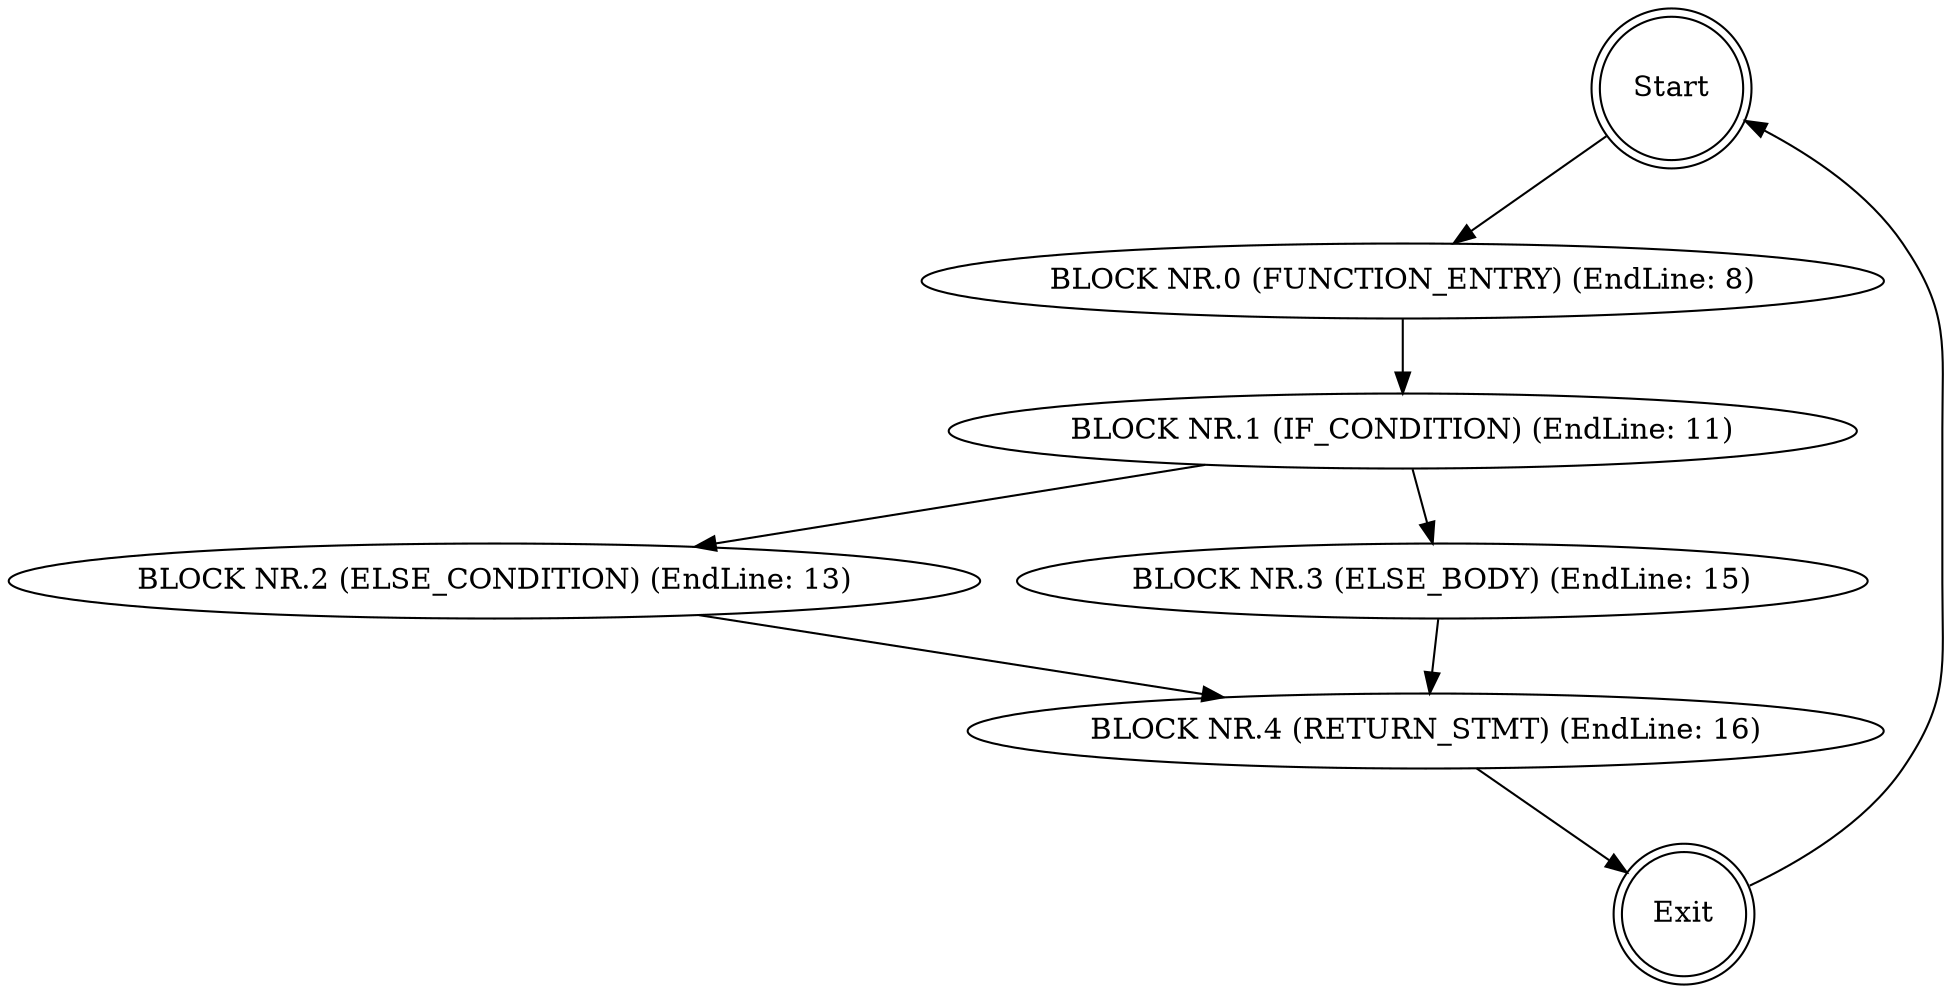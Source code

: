 /* --------------------------------------------------- */
/* Generated by GoAnalysis
/* Version: 0.1
/* Website: http://chrisbbe.github.io/GoAnalysis/
/* Date: 2016-07-25 01:38:16.5826461 +0200 CEST
/* --------------------------------------------------- */
digraph ControlFlowGraph {
	rankdir=TB;
	node [shape = doublecircle]; Start Exit;	node [shape = ellipse];	"Start" -> "BLOCK NR.0 (FUNCTION_ENTRY) (EndLine: 8)";
	"Exit" -> "Start";
	"BLOCK NR.0 (FUNCTION_ENTRY) (EndLine: 8)" -> "BLOCK NR.1 (IF_CONDITION) (EndLine: 11)";
	"BLOCK NR.1 (IF_CONDITION) (EndLine: 11)" -> "BLOCK NR.2 (ELSE_CONDITION) (EndLine: 13)";
	"BLOCK NR.1 (IF_CONDITION) (EndLine: 11)" -> "BLOCK NR.3 (ELSE_BODY) (EndLine: 15)";
	"BLOCK NR.2 (ELSE_CONDITION) (EndLine: 13)" -> "BLOCK NR.4 (RETURN_STMT) (EndLine: 16)";
	"BLOCK NR.3 (ELSE_BODY) (EndLine: 15)" -> "BLOCK NR.4 (RETURN_STMT) (EndLine: 16)";
	"BLOCK NR.4 (RETURN_STMT) (EndLine: 16)" -> "Exit";
}
